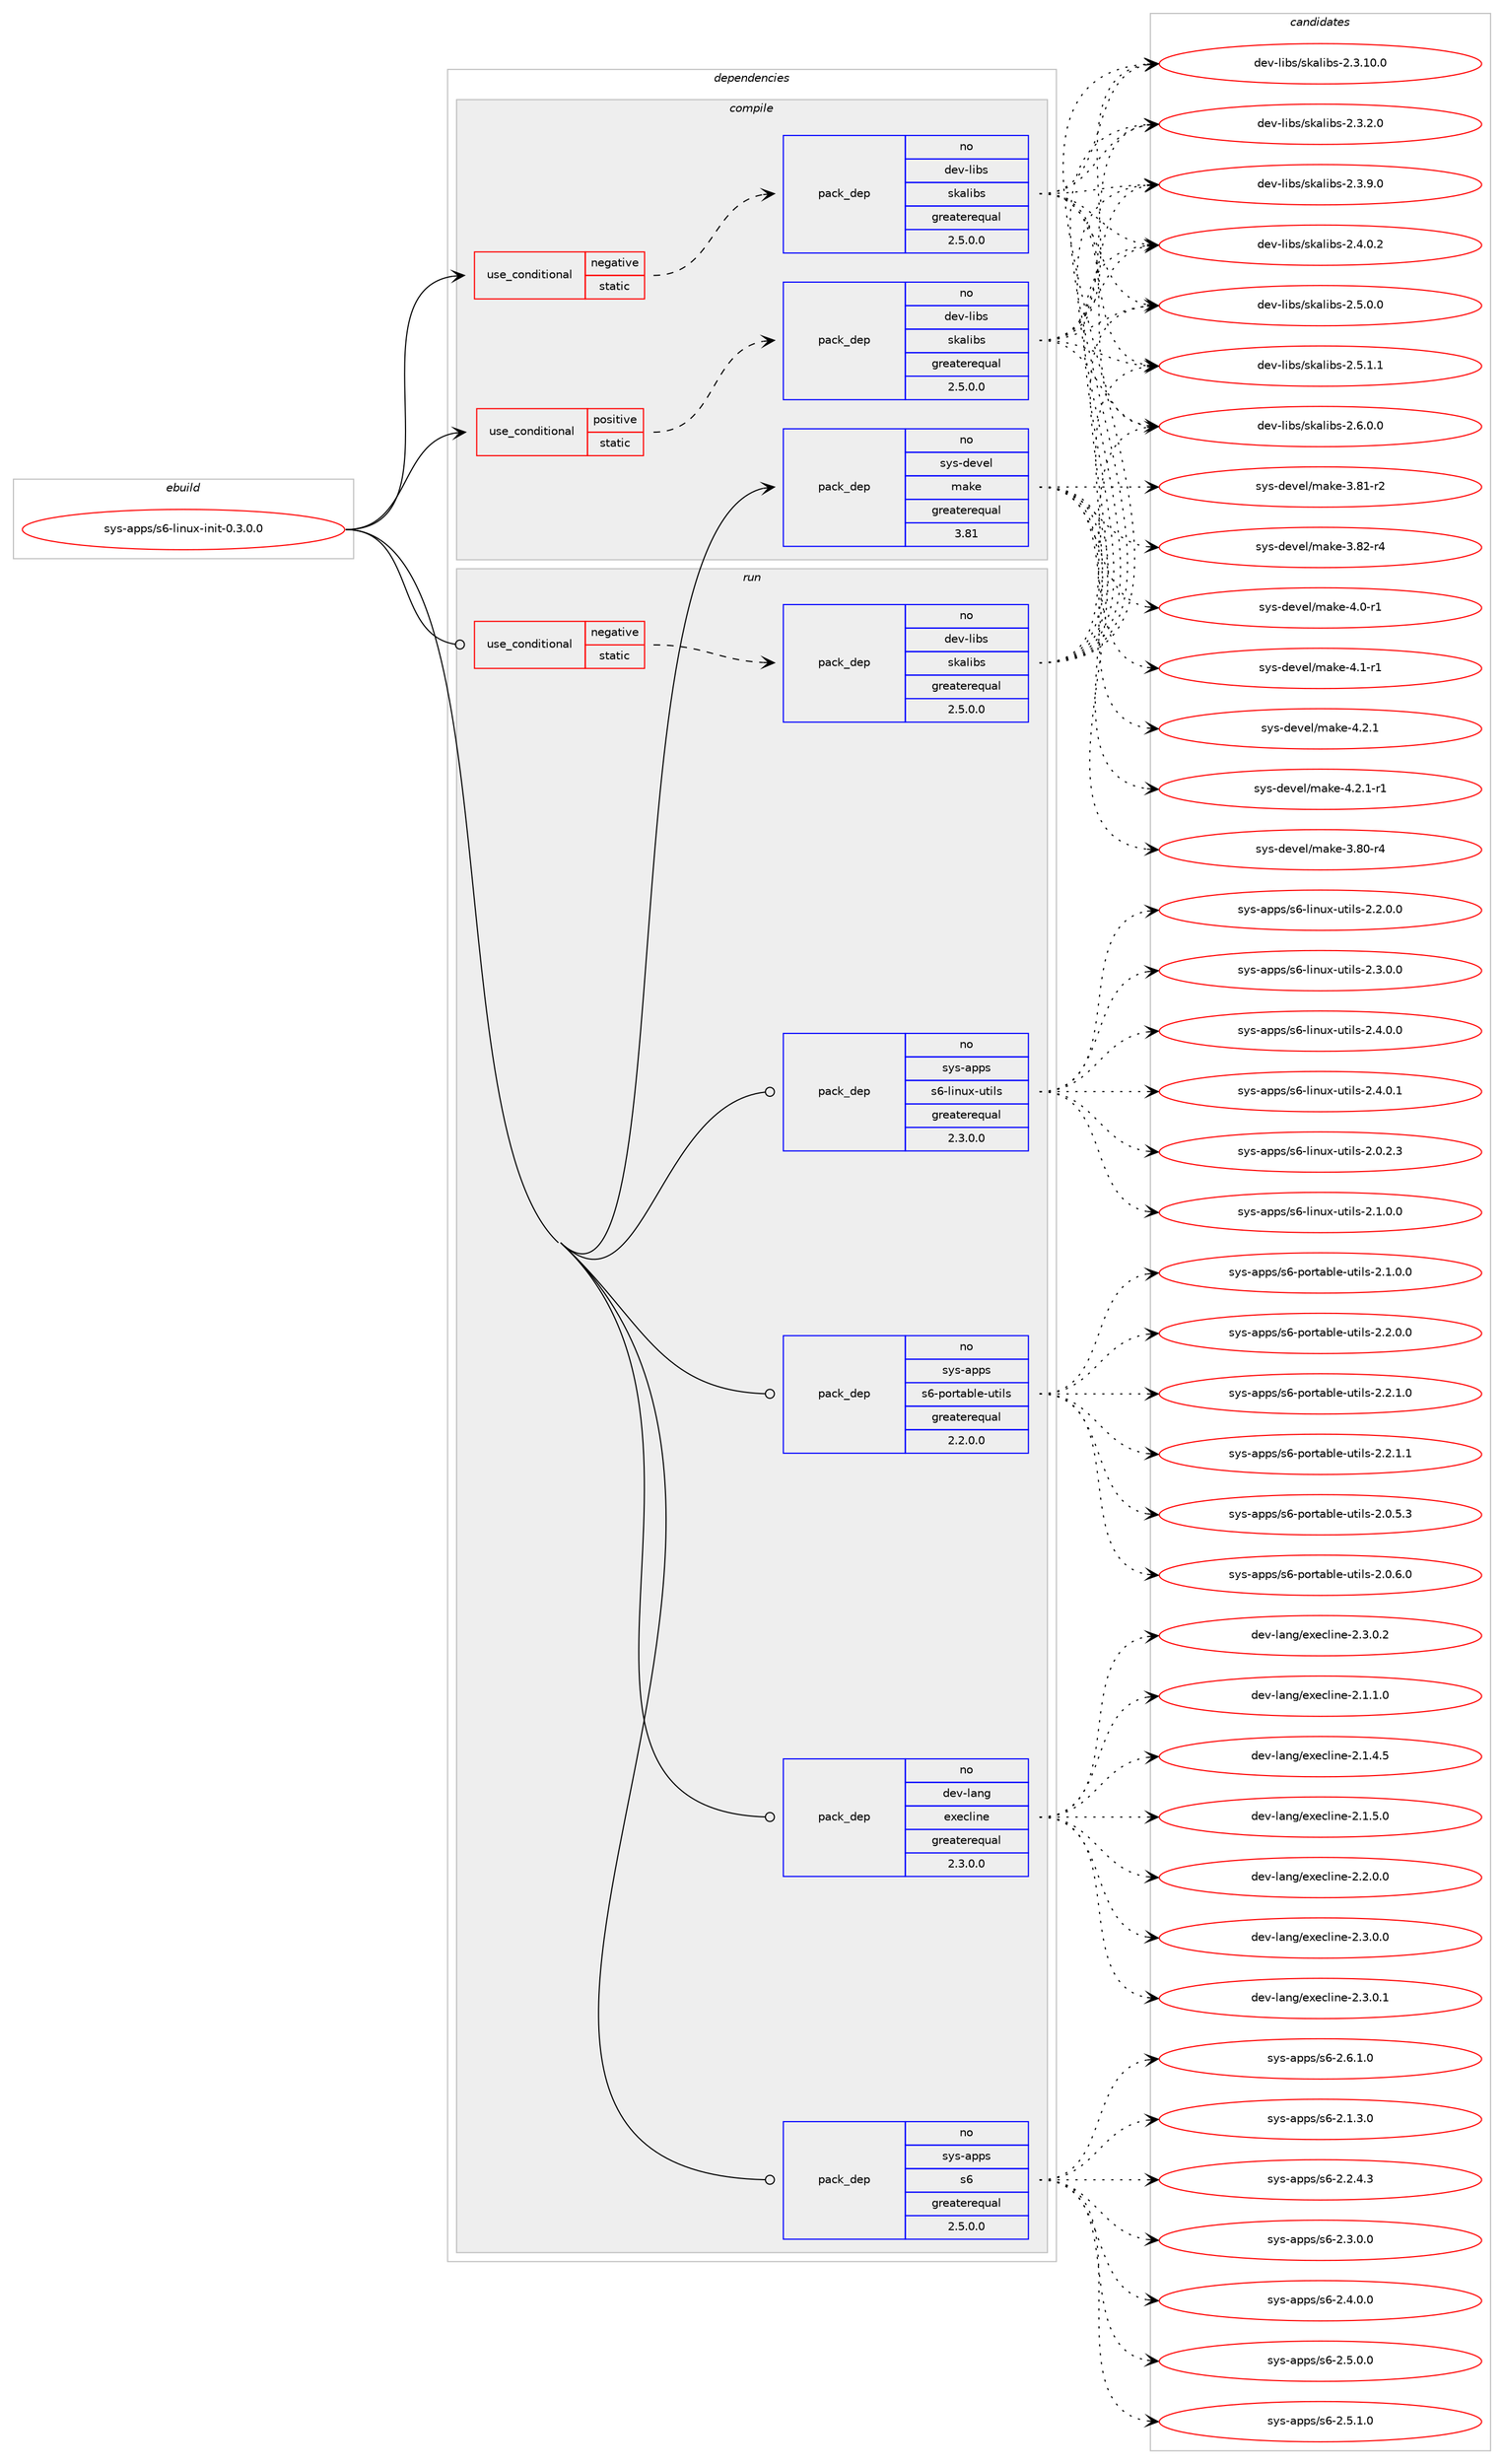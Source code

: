 digraph prolog {

# *************
# Graph options
# *************

newrank=true;
concentrate=true;
compound=true;
graph [rankdir=LR,fontname=Helvetica,fontsize=10,ranksep=1.5];#, ranksep=2.5, nodesep=0.2];
edge  [arrowhead=vee];
node  [fontname=Helvetica,fontsize=10];

# **********
# The ebuild
# **********

subgraph cluster_leftcol {
color=gray;
rank=same;
label=<<i>ebuild</i>>;
id [label="sys-apps/s6-linux-init-0.3.0.0", color=red, width=4, href="../sys-apps/s6-linux-init-0.3.0.0.svg"];
}

# ****************
# The dependencies
# ****************

subgraph cluster_midcol {
color=gray;
label=<<i>dependencies</i>>;
subgraph cluster_compile {
fillcolor="#eeeeee";
style=filled;
label=<<i>compile</i>>;
subgraph cond113855 {
dependency472393 [label=<<TABLE BORDER="0" CELLBORDER="1" CELLSPACING="0" CELLPADDING="4"><TR><TD ROWSPAN="3" CELLPADDING="10">use_conditional</TD></TR><TR><TD>negative</TD></TR><TR><TD>static</TD></TR></TABLE>>, shape=none, color=red];
subgraph pack350385 {
dependency472394 [label=<<TABLE BORDER="0" CELLBORDER="1" CELLSPACING="0" CELLPADDING="4" WIDTH="220"><TR><TD ROWSPAN="6" CELLPADDING="30">pack_dep</TD></TR><TR><TD WIDTH="110">no</TD></TR><TR><TD>dev-libs</TD></TR><TR><TD>skalibs</TD></TR><TR><TD>greaterequal</TD></TR><TR><TD>2.5.0.0</TD></TR></TABLE>>, shape=none, color=blue];
}
dependency472393:e -> dependency472394:w [weight=20,style="dashed",arrowhead="vee"];
}
id:e -> dependency472393:w [weight=20,style="solid",arrowhead="vee"];
subgraph cond113856 {
dependency472395 [label=<<TABLE BORDER="0" CELLBORDER="1" CELLSPACING="0" CELLPADDING="4"><TR><TD ROWSPAN="3" CELLPADDING="10">use_conditional</TD></TR><TR><TD>positive</TD></TR><TR><TD>static</TD></TR></TABLE>>, shape=none, color=red];
subgraph pack350386 {
dependency472396 [label=<<TABLE BORDER="0" CELLBORDER="1" CELLSPACING="0" CELLPADDING="4" WIDTH="220"><TR><TD ROWSPAN="6" CELLPADDING="30">pack_dep</TD></TR><TR><TD WIDTH="110">no</TD></TR><TR><TD>dev-libs</TD></TR><TR><TD>skalibs</TD></TR><TR><TD>greaterequal</TD></TR><TR><TD>2.5.0.0</TD></TR></TABLE>>, shape=none, color=blue];
}
dependency472395:e -> dependency472396:w [weight=20,style="dashed",arrowhead="vee"];
}
id:e -> dependency472395:w [weight=20,style="solid",arrowhead="vee"];
subgraph pack350387 {
dependency472397 [label=<<TABLE BORDER="0" CELLBORDER="1" CELLSPACING="0" CELLPADDING="4" WIDTH="220"><TR><TD ROWSPAN="6" CELLPADDING="30">pack_dep</TD></TR><TR><TD WIDTH="110">no</TD></TR><TR><TD>sys-devel</TD></TR><TR><TD>make</TD></TR><TR><TD>greaterequal</TD></TR><TR><TD>3.81</TD></TR></TABLE>>, shape=none, color=blue];
}
id:e -> dependency472397:w [weight=20,style="solid",arrowhead="vee"];
}
subgraph cluster_compileandrun {
fillcolor="#eeeeee";
style=filled;
label=<<i>compile and run</i>>;
}
subgraph cluster_run {
fillcolor="#eeeeee";
style=filled;
label=<<i>run</i>>;
subgraph cond113857 {
dependency472398 [label=<<TABLE BORDER="0" CELLBORDER="1" CELLSPACING="0" CELLPADDING="4"><TR><TD ROWSPAN="3" CELLPADDING="10">use_conditional</TD></TR><TR><TD>negative</TD></TR><TR><TD>static</TD></TR></TABLE>>, shape=none, color=red];
subgraph pack350388 {
dependency472399 [label=<<TABLE BORDER="0" CELLBORDER="1" CELLSPACING="0" CELLPADDING="4" WIDTH="220"><TR><TD ROWSPAN="6" CELLPADDING="30">pack_dep</TD></TR><TR><TD WIDTH="110">no</TD></TR><TR><TD>dev-libs</TD></TR><TR><TD>skalibs</TD></TR><TR><TD>greaterequal</TD></TR><TR><TD>2.5.0.0</TD></TR></TABLE>>, shape=none, color=blue];
}
dependency472398:e -> dependency472399:w [weight=20,style="dashed",arrowhead="vee"];
}
id:e -> dependency472398:w [weight=20,style="solid",arrowhead="odot"];
subgraph pack350389 {
dependency472400 [label=<<TABLE BORDER="0" CELLBORDER="1" CELLSPACING="0" CELLPADDING="4" WIDTH="220"><TR><TD ROWSPAN="6" CELLPADDING="30">pack_dep</TD></TR><TR><TD WIDTH="110">no</TD></TR><TR><TD>dev-lang</TD></TR><TR><TD>execline</TD></TR><TR><TD>greaterequal</TD></TR><TR><TD>2.3.0.0</TD></TR></TABLE>>, shape=none, color=blue];
}
id:e -> dependency472400:w [weight=20,style="solid",arrowhead="odot"];
subgraph pack350390 {
dependency472401 [label=<<TABLE BORDER="0" CELLBORDER="1" CELLSPACING="0" CELLPADDING="4" WIDTH="220"><TR><TD ROWSPAN="6" CELLPADDING="30">pack_dep</TD></TR><TR><TD WIDTH="110">no</TD></TR><TR><TD>sys-apps</TD></TR><TR><TD>s6</TD></TR><TR><TD>greaterequal</TD></TR><TR><TD>2.5.0.0</TD></TR></TABLE>>, shape=none, color=blue];
}
id:e -> dependency472401:w [weight=20,style="solid",arrowhead="odot"];
subgraph pack350391 {
dependency472402 [label=<<TABLE BORDER="0" CELLBORDER="1" CELLSPACING="0" CELLPADDING="4" WIDTH="220"><TR><TD ROWSPAN="6" CELLPADDING="30">pack_dep</TD></TR><TR><TD WIDTH="110">no</TD></TR><TR><TD>sys-apps</TD></TR><TR><TD>s6-linux-utils</TD></TR><TR><TD>greaterequal</TD></TR><TR><TD>2.3.0.0</TD></TR></TABLE>>, shape=none, color=blue];
}
id:e -> dependency472402:w [weight=20,style="solid",arrowhead="odot"];
subgraph pack350392 {
dependency472403 [label=<<TABLE BORDER="0" CELLBORDER="1" CELLSPACING="0" CELLPADDING="4" WIDTH="220"><TR><TD ROWSPAN="6" CELLPADDING="30">pack_dep</TD></TR><TR><TD WIDTH="110">no</TD></TR><TR><TD>sys-apps</TD></TR><TR><TD>s6-portable-utils</TD></TR><TR><TD>greaterequal</TD></TR><TR><TD>2.2.0.0</TD></TR></TABLE>>, shape=none, color=blue];
}
id:e -> dependency472403:w [weight=20,style="solid",arrowhead="odot"];
}
}

# **************
# The candidates
# **************

subgraph cluster_choices {
rank=same;
color=gray;
label=<<i>candidates</i>>;

subgraph choice350385 {
color=black;
nodesep=1;
choice1001011184510810598115471151079710810598115455046514649484648 [label="dev-libs/skalibs-2.3.10.0", color=red, width=4,href="../dev-libs/skalibs-2.3.10.0.svg"];
choice10010111845108105981154711510797108105981154550465146504648 [label="dev-libs/skalibs-2.3.2.0", color=red, width=4,href="../dev-libs/skalibs-2.3.2.0.svg"];
choice10010111845108105981154711510797108105981154550465146574648 [label="dev-libs/skalibs-2.3.9.0", color=red, width=4,href="../dev-libs/skalibs-2.3.9.0.svg"];
choice10010111845108105981154711510797108105981154550465246484650 [label="dev-libs/skalibs-2.4.0.2", color=red, width=4,href="../dev-libs/skalibs-2.4.0.2.svg"];
choice10010111845108105981154711510797108105981154550465346484648 [label="dev-libs/skalibs-2.5.0.0", color=red, width=4,href="../dev-libs/skalibs-2.5.0.0.svg"];
choice10010111845108105981154711510797108105981154550465346494649 [label="dev-libs/skalibs-2.5.1.1", color=red, width=4,href="../dev-libs/skalibs-2.5.1.1.svg"];
choice10010111845108105981154711510797108105981154550465446484648 [label="dev-libs/skalibs-2.6.0.0", color=red, width=4,href="../dev-libs/skalibs-2.6.0.0.svg"];
dependency472394:e -> choice1001011184510810598115471151079710810598115455046514649484648:w [style=dotted,weight="100"];
dependency472394:e -> choice10010111845108105981154711510797108105981154550465146504648:w [style=dotted,weight="100"];
dependency472394:e -> choice10010111845108105981154711510797108105981154550465146574648:w [style=dotted,weight="100"];
dependency472394:e -> choice10010111845108105981154711510797108105981154550465246484650:w [style=dotted,weight="100"];
dependency472394:e -> choice10010111845108105981154711510797108105981154550465346484648:w [style=dotted,weight="100"];
dependency472394:e -> choice10010111845108105981154711510797108105981154550465346494649:w [style=dotted,weight="100"];
dependency472394:e -> choice10010111845108105981154711510797108105981154550465446484648:w [style=dotted,weight="100"];
}
subgraph choice350386 {
color=black;
nodesep=1;
choice1001011184510810598115471151079710810598115455046514649484648 [label="dev-libs/skalibs-2.3.10.0", color=red, width=4,href="../dev-libs/skalibs-2.3.10.0.svg"];
choice10010111845108105981154711510797108105981154550465146504648 [label="dev-libs/skalibs-2.3.2.0", color=red, width=4,href="../dev-libs/skalibs-2.3.2.0.svg"];
choice10010111845108105981154711510797108105981154550465146574648 [label="dev-libs/skalibs-2.3.9.0", color=red, width=4,href="../dev-libs/skalibs-2.3.9.0.svg"];
choice10010111845108105981154711510797108105981154550465246484650 [label="dev-libs/skalibs-2.4.0.2", color=red, width=4,href="../dev-libs/skalibs-2.4.0.2.svg"];
choice10010111845108105981154711510797108105981154550465346484648 [label="dev-libs/skalibs-2.5.0.0", color=red, width=4,href="../dev-libs/skalibs-2.5.0.0.svg"];
choice10010111845108105981154711510797108105981154550465346494649 [label="dev-libs/skalibs-2.5.1.1", color=red, width=4,href="../dev-libs/skalibs-2.5.1.1.svg"];
choice10010111845108105981154711510797108105981154550465446484648 [label="dev-libs/skalibs-2.6.0.0", color=red, width=4,href="../dev-libs/skalibs-2.6.0.0.svg"];
dependency472396:e -> choice1001011184510810598115471151079710810598115455046514649484648:w [style=dotted,weight="100"];
dependency472396:e -> choice10010111845108105981154711510797108105981154550465146504648:w [style=dotted,weight="100"];
dependency472396:e -> choice10010111845108105981154711510797108105981154550465146574648:w [style=dotted,weight="100"];
dependency472396:e -> choice10010111845108105981154711510797108105981154550465246484650:w [style=dotted,weight="100"];
dependency472396:e -> choice10010111845108105981154711510797108105981154550465346484648:w [style=dotted,weight="100"];
dependency472396:e -> choice10010111845108105981154711510797108105981154550465346494649:w [style=dotted,weight="100"];
dependency472396:e -> choice10010111845108105981154711510797108105981154550465446484648:w [style=dotted,weight="100"];
}
subgraph choice350387 {
color=black;
nodesep=1;
choice11512111545100101118101108471099710710145514656484511452 [label="sys-devel/make-3.80-r4", color=red, width=4,href="../sys-devel/make-3.80-r4.svg"];
choice11512111545100101118101108471099710710145514656494511450 [label="sys-devel/make-3.81-r2", color=red, width=4,href="../sys-devel/make-3.81-r2.svg"];
choice11512111545100101118101108471099710710145514656504511452 [label="sys-devel/make-3.82-r4", color=red, width=4,href="../sys-devel/make-3.82-r4.svg"];
choice115121115451001011181011084710997107101455246484511449 [label="sys-devel/make-4.0-r1", color=red, width=4,href="../sys-devel/make-4.0-r1.svg"];
choice115121115451001011181011084710997107101455246494511449 [label="sys-devel/make-4.1-r1", color=red, width=4,href="../sys-devel/make-4.1-r1.svg"];
choice115121115451001011181011084710997107101455246504649 [label="sys-devel/make-4.2.1", color=red, width=4,href="../sys-devel/make-4.2.1.svg"];
choice1151211154510010111810110847109971071014552465046494511449 [label="sys-devel/make-4.2.1-r1", color=red, width=4,href="../sys-devel/make-4.2.1-r1.svg"];
dependency472397:e -> choice11512111545100101118101108471099710710145514656484511452:w [style=dotted,weight="100"];
dependency472397:e -> choice11512111545100101118101108471099710710145514656494511450:w [style=dotted,weight="100"];
dependency472397:e -> choice11512111545100101118101108471099710710145514656504511452:w [style=dotted,weight="100"];
dependency472397:e -> choice115121115451001011181011084710997107101455246484511449:w [style=dotted,weight="100"];
dependency472397:e -> choice115121115451001011181011084710997107101455246494511449:w [style=dotted,weight="100"];
dependency472397:e -> choice115121115451001011181011084710997107101455246504649:w [style=dotted,weight="100"];
dependency472397:e -> choice1151211154510010111810110847109971071014552465046494511449:w [style=dotted,weight="100"];
}
subgraph choice350388 {
color=black;
nodesep=1;
choice1001011184510810598115471151079710810598115455046514649484648 [label="dev-libs/skalibs-2.3.10.0", color=red, width=4,href="../dev-libs/skalibs-2.3.10.0.svg"];
choice10010111845108105981154711510797108105981154550465146504648 [label="dev-libs/skalibs-2.3.2.0", color=red, width=4,href="../dev-libs/skalibs-2.3.2.0.svg"];
choice10010111845108105981154711510797108105981154550465146574648 [label="dev-libs/skalibs-2.3.9.0", color=red, width=4,href="../dev-libs/skalibs-2.3.9.0.svg"];
choice10010111845108105981154711510797108105981154550465246484650 [label="dev-libs/skalibs-2.4.0.2", color=red, width=4,href="../dev-libs/skalibs-2.4.0.2.svg"];
choice10010111845108105981154711510797108105981154550465346484648 [label="dev-libs/skalibs-2.5.0.0", color=red, width=4,href="../dev-libs/skalibs-2.5.0.0.svg"];
choice10010111845108105981154711510797108105981154550465346494649 [label="dev-libs/skalibs-2.5.1.1", color=red, width=4,href="../dev-libs/skalibs-2.5.1.1.svg"];
choice10010111845108105981154711510797108105981154550465446484648 [label="dev-libs/skalibs-2.6.0.0", color=red, width=4,href="../dev-libs/skalibs-2.6.0.0.svg"];
dependency472399:e -> choice1001011184510810598115471151079710810598115455046514649484648:w [style=dotted,weight="100"];
dependency472399:e -> choice10010111845108105981154711510797108105981154550465146504648:w [style=dotted,weight="100"];
dependency472399:e -> choice10010111845108105981154711510797108105981154550465146574648:w [style=dotted,weight="100"];
dependency472399:e -> choice10010111845108105981154711510797108105981154550465246484650:w [style=dotted,weight="100"];
dependency472399:e -> choice10010111845108105981154711510797108105981154550465346484648:w [style=dotted,weight="100"];
dependency472399:e -> choice10010111845108105981154711510797108105981154550465346494649:w [style=dotted,weight="100"];
dependency472399:e -> choice10010111845108105981154711510797108105981154550465446484648:w [style=dotted,weight="100"];
}
subgraph choice350389 {
color=black;
nodesep=1;
choice100101118451089711010347101120101991081051101014550464946494648 [label="dev-lang/execline-2.1.1.0", color=red, width=4,href="../dev-lang/execline-2.1.1.0.svg"];
choice100101118451089711010347101120101991081051101014550464946524653 [label="dev-lang/execline-2.1.4.5", color=red, width=4,href="../dev-lang/execline-2.1.4.5.svg"];
choice100101118451089711010347101120101991081051101014550464946534648 [label="dev-lang/execline-2.1.5.0", color=red, width=4,href="../dev-lang/execline-2.1.5.0.svg"];
choice100101118451089711010347101120101991081051101014550465046484648 [label="dev-lang/execline-2.2.0.0", color=red, width=4,href="../dev-lang/execline-2.2.0.0.svg"];
choice100101118451089711010347101120101991081051101014550465146484648 [label="dev-lang/execline-2.3.0.0", color=red, width=4,href="../dev-lang/execline-2.3.0.0.svg"];
choice100101118451089711010347101120101991081051101014550465146484649 [label="dev-lang/execline-2.3.0.1", color=red, width=4,href="../dev-lang/execline-2.3.0.1.svg"];
choice100101118451089711010347101120101991081051101014550465146484650 [label="dev-lang/execline-2.3.0.2", color=red, width=4,href="../dev-lang/execline-2.3.0.2.svg"];
dependency472400:e -> choice100101118451089711010347101120101991081051101014550464946494648:w [style=dotted,weight="100"];
dependency472400:e -> choice100101118451089711010347101120101991081051101014550464946524653:w [style=dotted,weight="100"];
dependency472400:e -> choice100101118451089711010347101120101991081051101014550464946534648:w [style=dotted,weight="100"];
dependency472400:e -> choice100101118451089711010347101120101991081051101014550465046484648:w [style=dotted,weight="100"];
dependency472400:e -> choice100101118451089711010347101120101991081051101014550465146484648:w [style=dotted,weight="100"];
dependency472400:e -> choice100101118451089711010347101120101991081051101014550465146484649:w [style=dotted,weight="100"];
dependency472400:e -> choice100101118451089711010347101120101991081051101014550465146484650:w [style=dotted,weight="100"];
}
subgraph choice350390 {
color=black;
nodesep=1;
choice115121115459711211211547115544550464946514648 [label="sys-apps/s6-2.1.3.0", color=red, width=4,href="../sys-apps/s6-2.1.3.0.svg"];
choice115121115459711211211547115544550465046524651 [label="sys-apps/s6-2.2.4.3", color=red, width=4,href="../sys-apps/s6-2.2.4.3.svg"];
choice115121115459711211211547115544550465146484648 [label="sys-apps/s6-2.3.0.0", color=red, width=4,href="../sys-apps/s6-2.3.0.0.svg"];
choice115121115459711211211547115544550465246484648 [label="sys-apps/s6-2.4.0.0", color=red, width=4,href="../sys-apps/s6-2.4.0.0.svg"];
choice115121115459711211211547115544550465346484648 [label="sys-apps/s6-2.5.0.0", color=red, width=4,href="../sys-apps/s6-2.5.0.0.svg"];
choice115121115459711211211547115544550465346494648 [label="sys-apps/s6-2.5.1.0", color=red, width=4,href="../sys-apps/s6-2.5.1.0.svg"];
choice115121115459711211211547115544550465446494648 [label="sys-apps/s6-2.6.1.0", color=red, width=4,href="../sys-apps/s6-2.6.1.0.svg"];
dependency472401:e -> choice115121115459711211211547115544550464946514648:w [style=dotted,weight="100"];
dependency472401:e -> choice115121115459711211211547115544550465046524651:w [style=dotted,weight="100"];
dependency472401:e -> choice115121115459711211211547115544550465146484648:w [style=dotted,weight="100"];
dependency472401:e -> choice115121115459711211211547115544550465246484648:w [style=dotted,weight="100"];
dependency472401:e -> choice115121115459711211211547115544550465346484648:w [style=dotted,weight="100"];
dependency472401:e -> choice115121115459711211211547115544550465346494648:w [style=dotted,weight="100"];
dependency472401:e -> choice115121115459711211211547115544550465446494648:w [style=dotted,weight="100"];
}
subgraph choice350391 {
color=black;
nodesep=1;
choice1151211154597112112115471155445108105110117120451171161051081154550464846504651 [label="sys-apps/s6-linux-utils-2.0.2.3", color=red, width=4,href="../sys-apps/s6-linux-utils-2.0.2.3.svg"];
choice1151211154597112112115471155445108105110117120451171161051081154550464946484648 [label="sys-apps/s6-linux-utils-2.1.0.0", color=red, width=4,href="../sys-apps/s6-linux-utils-2.1.0.0.svg"];
choice1151211154597112112115471155445108105110117120451171161051081154550465046484648 [label="sys-apps/s6-linux-utils-2.2.0.0", color=red, width=4,href="../sys-apps/s6-linux-utils-2.2.0.0.svg"];
choice1151211154597112112115471155445108105110117120451171161051081154550465146484648 [label="sys-apps/s6-linux-utils-2.3.0.0", color=red, width=4,href="../sys-apps/s6-linux-utils-2.3.0.0.svg"];
choice1151211154597112112115471155445108105110117120451171161051081154550465246484648 [label="sys-apps/s6-linux-utils-2.4.0.0", color=red, width=4,href="../sys-apps/s6-linux-utils-2.4.0.0.svg"];
choice1151211154597112112115471155445108105110117120451171161051081154550465246484649 [label="sys-apps/s6-linux-utils-2.4.0.1", color=red, width=4,href="../sys-apps/s6-linux-utils-2.4.0.1.svg"];
dependency472402:e -> choice1151211154597112112115471155445108105110117120451171161051081154550464846504651:w [style=dotted,weight="100"];
dependency472402:e -> choice1151211154597112112115471155445108105110117120451171161051081154550464946484648:w [style=dotted,weight="100"];
dependency472402:e -> choice1151211154597112112115471155445108105110117120451171161051081154550465046484648:w [style=dotted,weight="100"];
dependency472402:e -> choice1151211154597112112115471155445108105110117120451171161051081154550465146484648:w [style=dotted,weight="100"];
dependency472402:e -> choice1151211154597112112115471155445108105110117120451171161051081154550465246484648:w [style=dotted,weight="100"];
dependency472402:e -> choice1151211154597112112115471155445108105110117120451171161051081154550465246484649:w [style=dotted,weight="100"];
}
subgraph choice350392 {
color=black;
nodesep=1;
choice11512111545971121121154711554451121111141169798108101451171161051081154550464846534651 [label="sys-apps/s6-portable-utils-2.0.5.3", color=red, width=4,href="../sys-apps/s6-portable-utils-2.0.5.3.svg"];
choice11512111545971121121154711554451121111141169798108101451171161051081154550464846544648 [label="sys-apps/s6-portable-utils-2.0.6.0", color=red, width=4,href="../sys-apps/s6-portable-utils-2.0.6.0.svg"];
choice11512111545971121121154711554451121111141169798108101451171161051081154550464946484648 [label="sys-apps/s6-portable-utils-2.1.0.0", color=red, width=4,href="../sys-apps/s6-portable-utils-2.1.0.0.svg"];
choice11512111545971121121154711554451121111141169798108101451171161051081154550465046484648 [label="sys-apps/s6-portable-utils-2.2.0.0", color=red, width=4,href="../sys-apps/s6-portable-utils-2.2.0.0.svg"];
choice11512111545971121121154711554451121111141169798108101451171161051081154550465046494648 [label="sys-apps/s6-portable-utils-2.2.1.0", color=red, width=4,href="../sys-apps/s6-portable-utils-2.2.1.0.svg"];
choice11512111545971121121154711554451121111141169798108101451171161051081154550465046494649 [label="sys-apps/s6-portable-utils-2.2.1.1", color=red, width=4,href="../sys-apps/s6-portable-utils-2.2.1.1.svg"];
dependency472403:e -> choice11512111545971121121154711554451121111141169798108101451171161051081154550464846534651:w [style=dotted,weight="100"];
dependency472403:e -> choice11512111545971121121154711554451121111141169798108101451171161051081154550464846544648:w [style=dotted,weight="100"];
dependency472403:e -> choice11512111545971121121154711554451121111141169798108101451171161051081154550464946484648:w [style=dotted,weight="100"];
dependency472403:e -> choice11512111545971121121154711554451121111141169798108101451171161051081154550465046484648:w [style=dotted,weight="100"];
dependency472403:e -> choice11512111545971121121154711554451121111141169798108101451171161051081154550465046494648:w [style=dotted,weight="100"];
dependency472403:e -> choice11512111545971121121154711554451121111141169798108101451171161051081154550465046494649:w [style=dotted,weight="100"];
}
}

}
